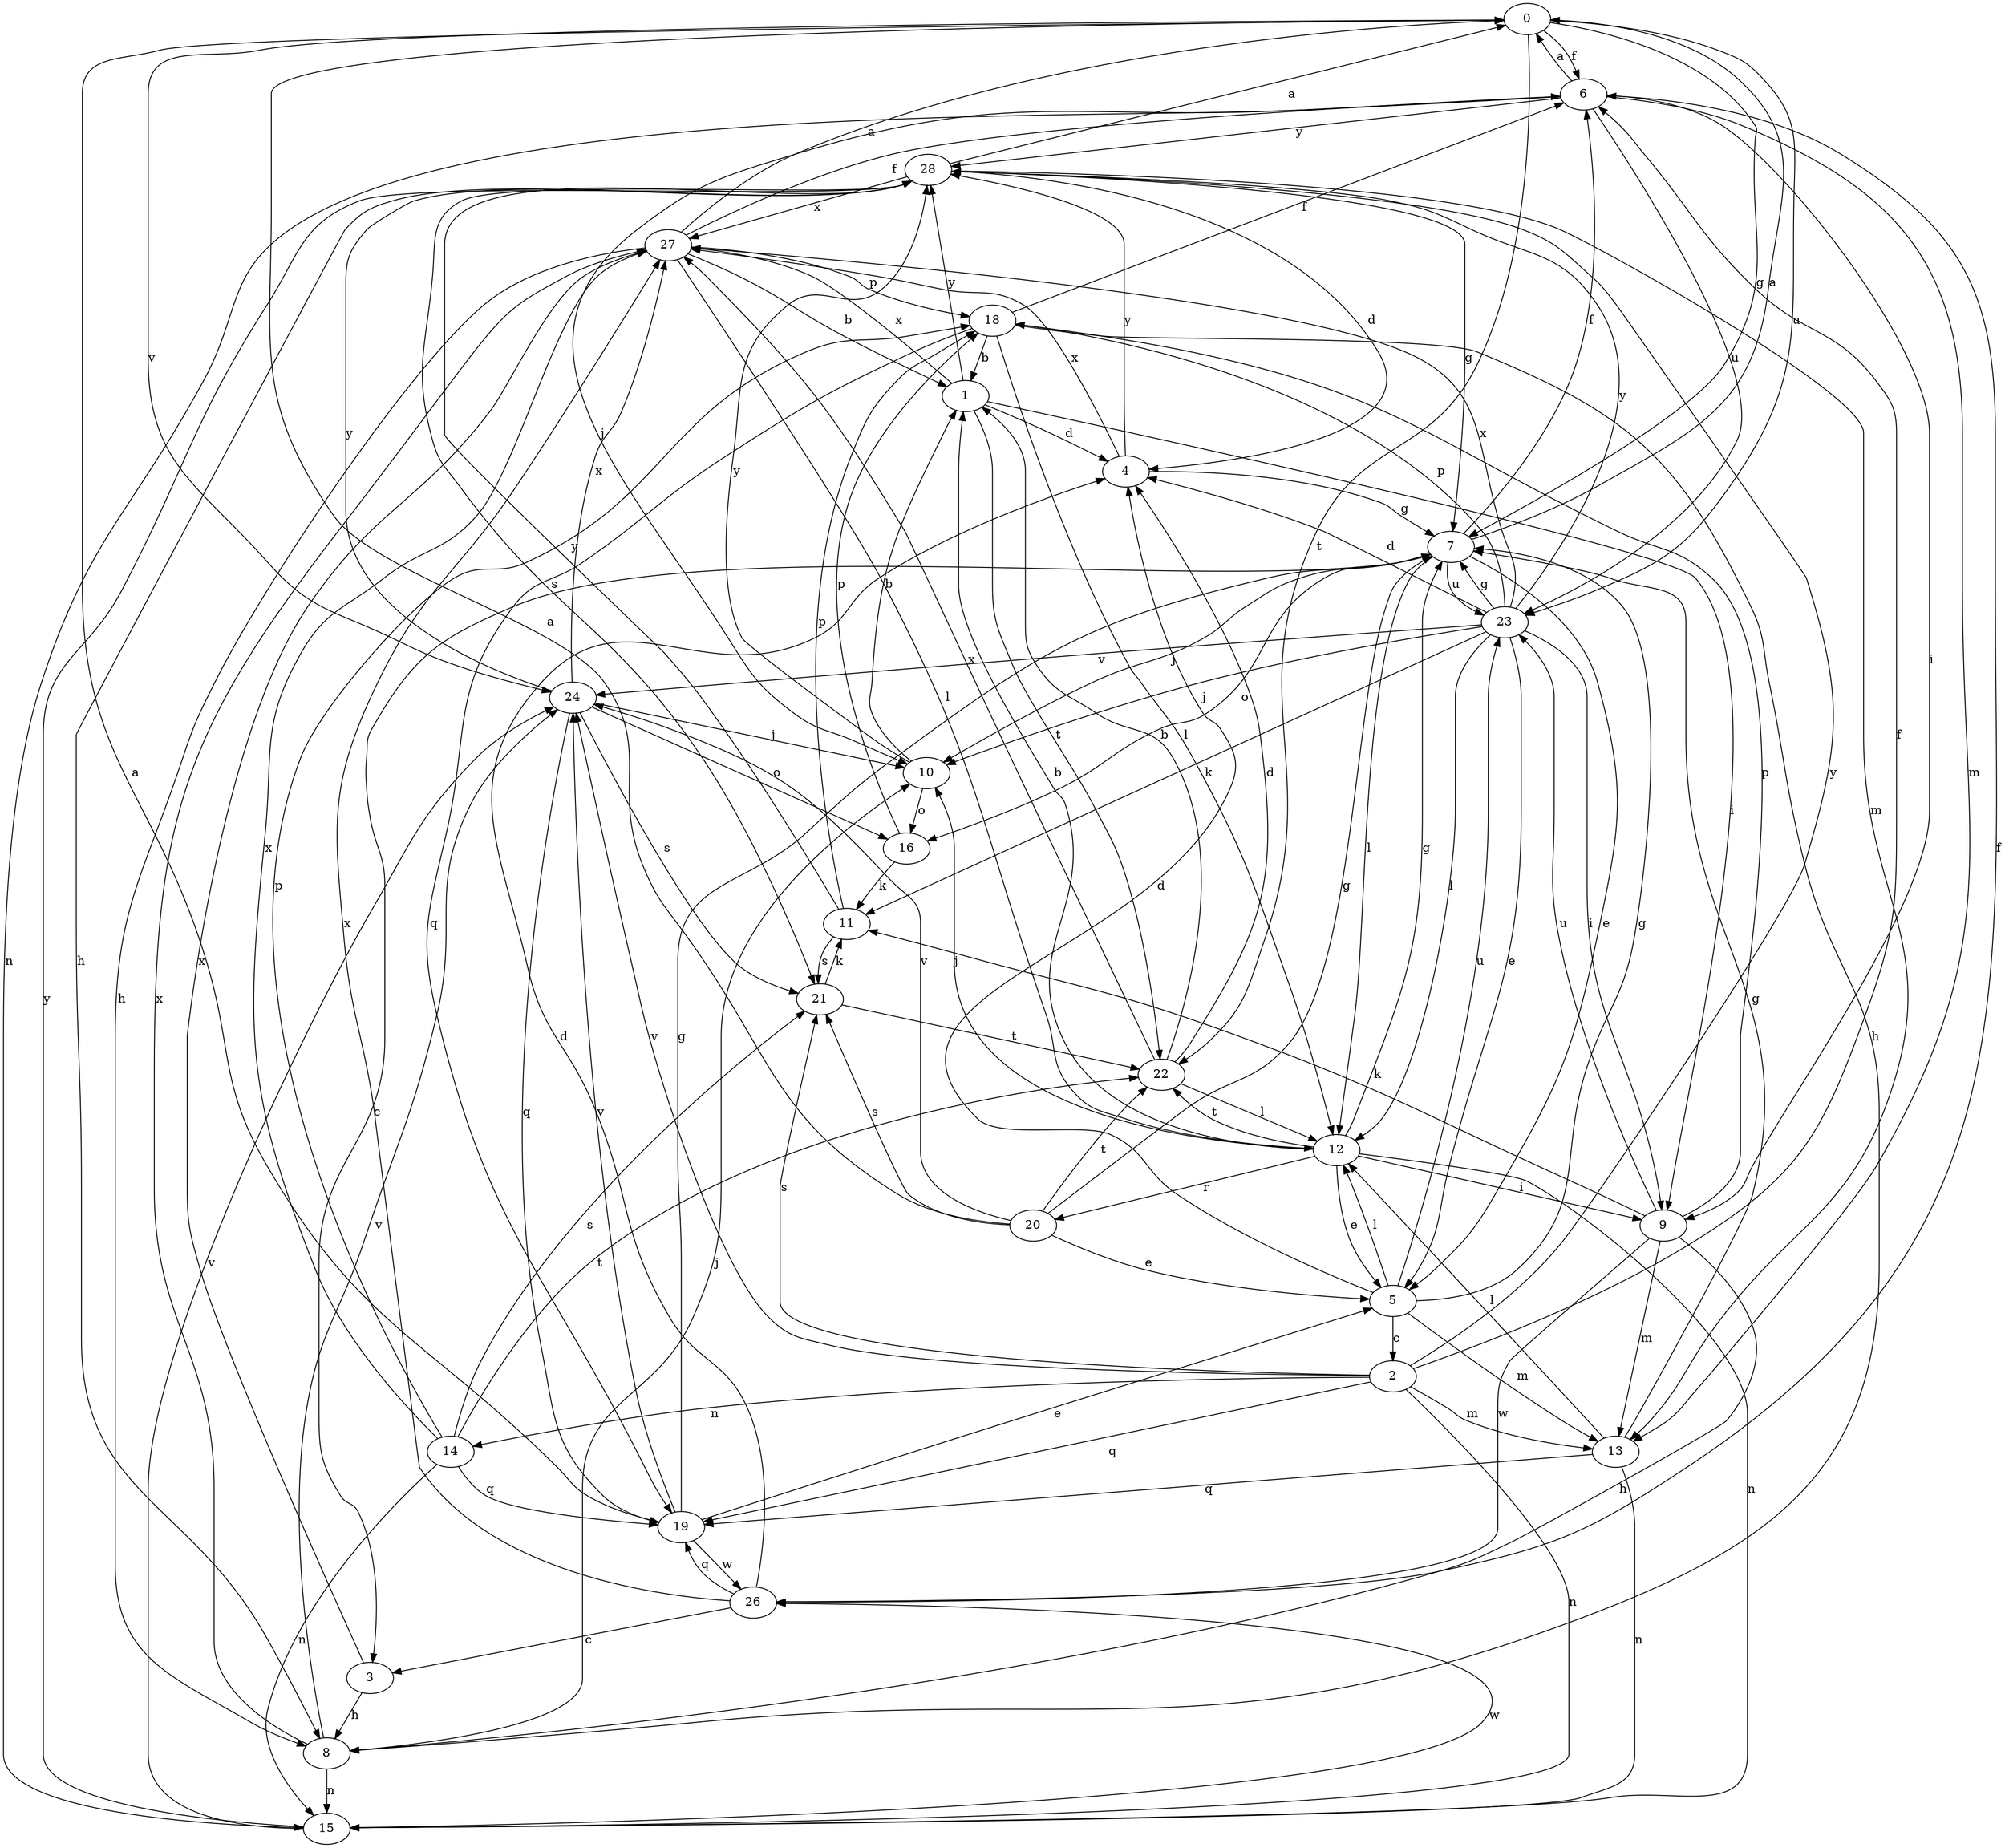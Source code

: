 strict digraph  {
0;
1;
2;
3;
4;
5;
6;
7;
8;
9;
10;
11;
12;
13;
14;
15;
16;
18;
19;
20;
21;
22;
23;
24;
26;
27;
28;
0 -> 6  [label=f];
0 -> 7  [label=g];
0 -> 22  [label=t];
0 -> 23  [label=u];
0 -> 24  [label=v];
1 -> 4  [label=d];
1 -> 9  [label=i];
1 -> 22  [label=t];
1 -> 27  [label=x];
1 -> 28  [label=y];
2 -> 6  [label=f];
2 -> 13  [label=m];
2 -> 14  [label=n];
2 -> 15  [label=n];
2 -> 19  [label=q];
2 -> 21  [label=s];
2 -> 24  [label=v];
2 -> 28  [label=y];
3 -> 8  [label=h];
3 -> 27  [label=x];
4 -> 7  [label=g];
4 -> 27  [label=x];
4 -> 28  [label=y];
5 -> 2  [label=c];
5 -> 4  [label=d];
5 -> 7  [label=g];
5 -> 12  [label=l];
5 -> 13  [label=m];
5 -> 23  [label=u];
6 -> 0  [label=a];
6 -> 9  [label=i];
6 -> 10  [label=j];
6 -> 13  [label=m];
6 -> 15  [label=n];
6 -> 23  [label=u];
6 -> 28  [label=y];
7 -> 0  [label=a];
7 -> 3  [label=c];
7 -> 5  [label=e];
7 -> 6  [label=f];
7 -> 10  [label=j];
7 -> 12  [label=l];
7 -> 16  [label=o];
7 -> 23  [label=u];
8 -> 10  [label=j];
8 -> 15  [label=n];
8 -> 24  [label=v];
8 -> 27  [label=x];
9 -> 8  [label=h];
9 -> 11  [label=k];
9 -> 13  [label=m];
9 -> 18  [label=p];
9 -> 23  [label=u];
9 -> 26  [label=w];
10 -> 1  [label=b];
10 -> 16  [label=o];
10 -> 28  [label=y];
11 -> 18  [label=p];
11 -> 21  [label=s];
11 -> 28  [label=y];
12 -> 1  [label=b];
12 -> 5  [label=e];
12 -> 7  [label=g];
12 -> 9  [label=i];
12 -> 10  [label=j];
12 -> 15  [label=n];
12 -> 20  [label=r];
12 -> 22  [label=t];
13 -> 7  [label=g];
13 -> 12  [label=l];
13 -> 15  [label=n];
13 -> 19  [label=q];
14 -> 15  [label=n];
14 -> 18  [label=p];
14 -> 19  [label=q];
14 -> 21  [label=s];
14 -> 22  [label=t];
14 -> 27  [label=x];
15 -> 24  [label=v];
15 -> 26  [label=w];
15 -> 28  [label=y];
16 -> 11  [label=k];
16 -> 18  [label=p];
18 -> 1  [label=b];
18 -> 6  [label=f];
18 -> 8  [label=h];
18 -> 12  [label=l];
18 -> 19  [label=q];
19 -> 0  [label=a];
19 -> 5  [label=e];
19 -> 7  [label=g];
19 -> 24  [label=v];
19 -> 26  [label=w];
20 -> 0  [label=a];
20 -> 5  [label=e];
20 -> 7  [label=g];
20 -> 21  [label=s];
20 -> 22  [label=t];
20 -> 24  [label=v];
21 -> 11  [label=k];
21 -> 22  [label=t];
22 -> 1  [label=b];
22 -> 4  [label=d];
22 -> 12  [label=l];
22 -> 27  [label=x];
23 -> 4  [label=d];
23 -> 5  [label=e];
23 -> 7  [label=g];
23 -> 9  [label=i];
23 -> 10  [label=j];
23 -> 11  [label=k];
23 -> 12  [label=l];
23 -> 18  [label=p];
23 -> 24  [label=v];
23 -> 27  [label=x];
23 -> 28  [label=y];
24 -> 10  [label=j];
24 -> 16  [label=o];
24 -> 19  [label=q];
24 -> 21  [label=s];
24 -> 27  [label=x];
24 -> 28  [label=y];
26 -> 3  [label=c];
26 -> 4  [label=d];
26 -> 6  [label=f];
26 -> 19  [label=q];
26 -> 27  [label=x];
27 -> 0  [label=a];
27 -> 1  [label=b];
27 -> 6  [label=f];
27 -> 8  [label=h];
27 -> 12  [label=l];
27 -> 18  [label=p];
28 -> 0  [label=a];
28 -> 4  [label=d];
28 -> 7  [label=g];
28 -> 8  [label=h];
28 -> 13  [label=m];
28 -> 21  [label=s];
28 -> 27  [label=x];
}
